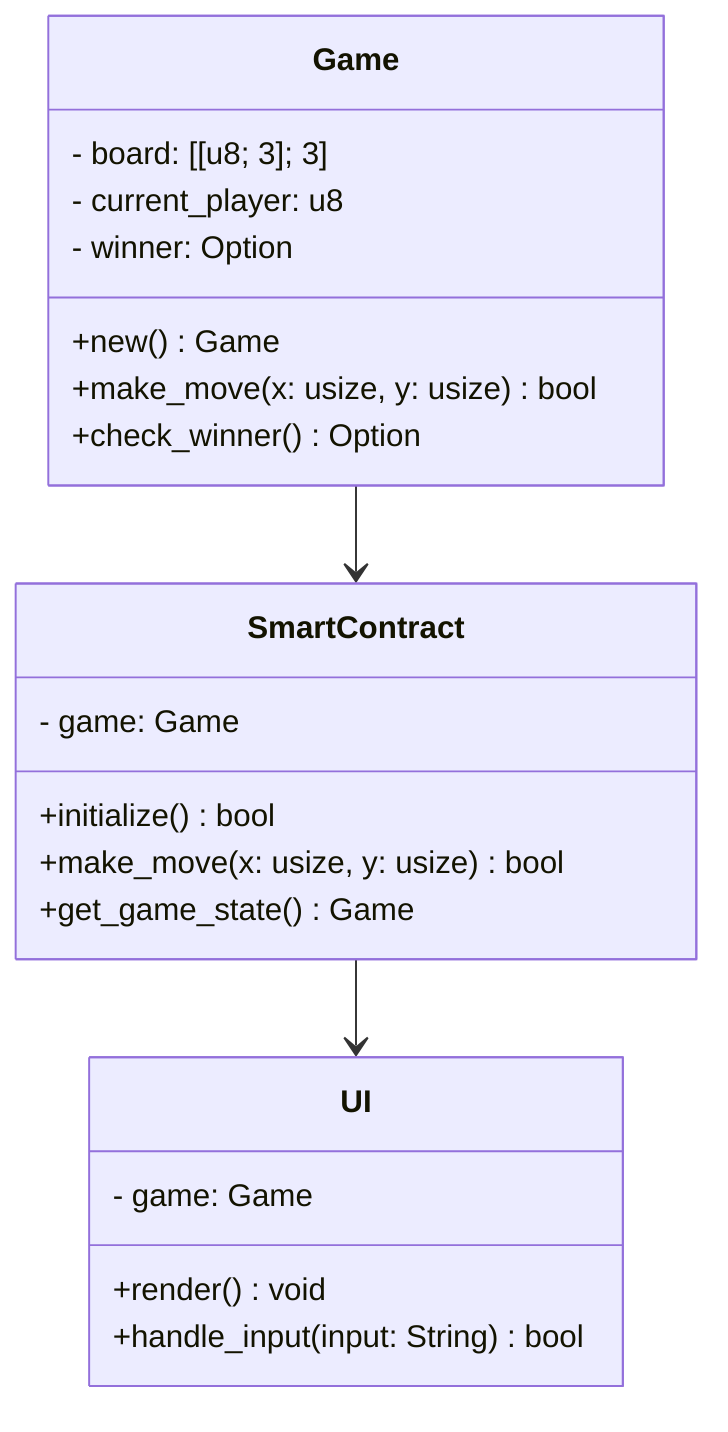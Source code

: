 classDiagram
    class Game {
        - board: [[u8; 3]; 3]
        - current_player: u8
        - winner: Option<u8>
        +new() Game
        +make_move(x: usize, y: usize) bool
        +check_winner() Option<u8>
    }
    class SmartContract {
        - game: Game
        +initialize() bool
        +make_move(x: usize, y: usize) bool
        +get_game_state() Game
    }
    class UI {
        - game: Game
        +render() void
        +handle_input(input: String) bool
    }
    Game --> SmartContract
    SmartContract --> UI